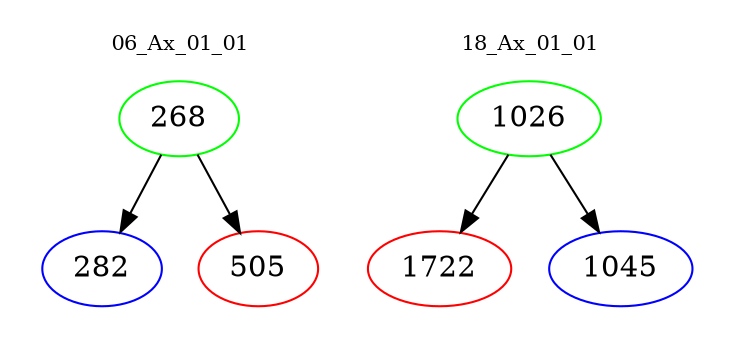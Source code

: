 digraph{
subgraph cluster_0 {
color = white
label = "06_Ax_01_01";
fontsize=10;
T0_268 [label="268", color="green"]
T0_268 -> T0_282 [color="black"]
T0_282 [label="282", color="blue"]
T0_268 -> T0_505 [color="black"]
T0_505 [label="505", color="red"]
}
subgraph cluster_1 {
color = white
label = "18_Ax_01_01";
fontsize=10;
T1_1026 [label="1026", color="green"]
T1_1026 -> T1_1722 [color="black"]
T1_1722 [label="1722", color="red"]
T1_1026 -> T1_1045 [color="black"]
T1_1045 [label="1045", color="blue"]
}
}
